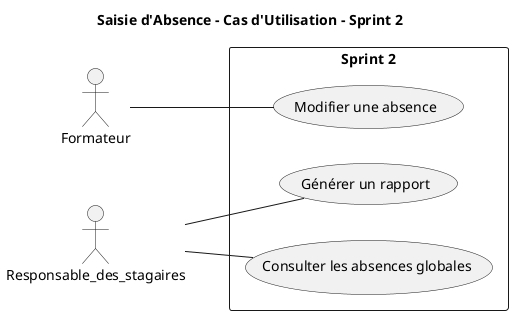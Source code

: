 @startuml
title Saisie d'Absence - Cas d'Utilisation - Sprint 2
left to right direction

actor Formateur as U
actor Responsable_des_stagaires as A

rectangle "Sprint 2" {
    usecase UC3 as "Modifier une absence"
    usecase UC4 as "Générer un rapport"
    usecase UC5 as "Consulter les absences globales"
}

U -- UC3 
A -- UC5 
A -- UC4 

@enduml
